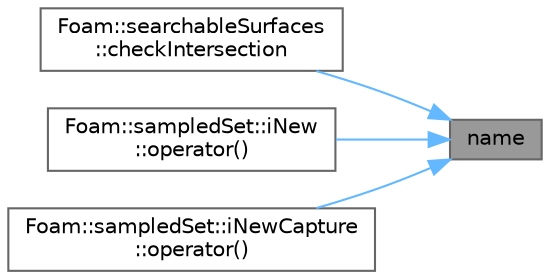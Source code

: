 digraph "name"
{
 // LATEX_PDF_SIZE
  bgcolor="transparent";
  edge [fontname=Helvetica,fontsize=10,labelfontname=Helvetica,labelfontsize=10];
  node [fontname=Helvetica,fontsize=10,shape=box,height=0.2,width=0.4];
  rankdir="RL";
  Node1 [id="Node000001",label="name",height=0.2,width=0.4,color="gray40", fillcolor="grey60", style="filled", fontcolor="black",tooltip=" "];
  Node1 -> Node2 [id="edge1_Node000001_Node000002",dir="back",color="steelblue1",style="solid",tooltip=" "];
  Node2 [id="Node000002",label="Foam::searchableSurfaces\l::checkIntersection",height=0.2,width=0.4,color="grey40", fillcolor="white", style="filled",URL="$classFoam_1_1searchableSurfaces.html#a3283074691c1cf3ab89349e10436da13",tooltip=" "];
  Node1 -> Node3 [id="edge2_Node000001_Node000003",dir="back",color="steelblue1",style="solid",tooltip=" "];
  Node3 [id="Node000003",label="Foam::sampledSet::iNew\l::operator()",height=0.2,width=0.4,color="grey40", fillcolor="white", style="filled",URL="$classFoam_1_1sampledSet_1_1iNew.html#a29ebb8500b47fcd6cb5e82b75c689f68",tooltip=" "];
  Node1 -> Node4 [id="edge3_Node000001_Node000004",dir="back",color="steelblue1",style="solid",tooltip=" "];
  Node4 [id="Node000004",label="Foam::sampledSet::iNewCapture\l::operator()",height=0.2,width=0.4,color="grey40", fillcolor="white", style="filled",URL="$classFoam_1_1sampledSet_1_1iNewCapture.html#a29ebb8500b47fcd6cb5e82b75c689f68",tooltip=" "];
}
